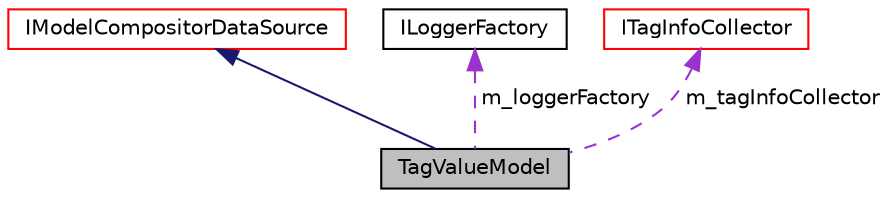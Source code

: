 digraph "TagValueModel"
{
 // LATEX_PDF_SIZE
  edge [fontname="Helvetica",fontsize="10",labelfontname="Helvetica",labelfontsize="10"];
  node [fontname="Helvetica",fontsize="10",shape=record];
  Node1 [label="TagValueModel",height=0.2,width=0.4,color="black", fillcolor="grey75", style="filled", fontcolor="black",tooltip=" "];
  Node2 -> Node1 [dir="back",color="midnightblue",fontsize="10",style="solid",fontname="Helvetica"];
  Node2 [label="IModelCompositorDataSource",height=0.2,width=0.4,color="red", fillcolor="white", style="filled",URL="$class_i_model_compositor_data_source.html",tooltip=" "];
  Node4 -> Node1 [dir="back",color="darkorchid3",fontsize="10",style="dashed",label=" m_loggerFactory" ,fontname="Helvetica"];
  Node4 [label="ILoggerFactory",height=0.2,width=0.4,color="black", fillcolor="white", style="filled",URL="$struct_i_logger_factory.html",tooltip=" "];
  Node5 -> Node1 [dir="back",color="darkorchid3",fontsize="10",style="dashed",label=" m_tagInfoCollector" ,fontname="Helvetica"];
  Node5 [label="ITagInfoCollector",height=0.2,width=0.4,color="red", fillcolor="white", style="filled",URL="$struct_i_tag_info_collector.html",tooltip=" "];
}
